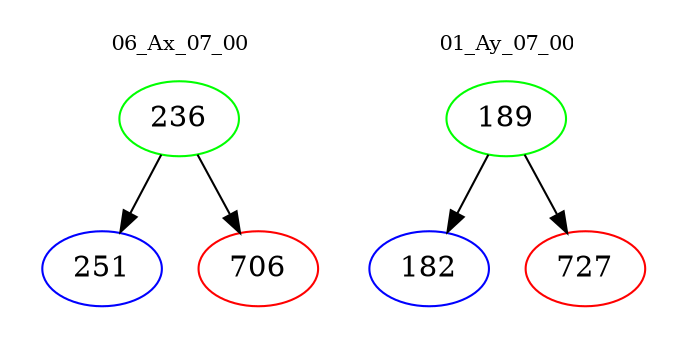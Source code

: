 digraph{
subgraph cluster_0 {
color = white
label = "06_Ax_07_00";
fontsize=10;
T0_236 [label="236", color="green"]
T0_236 -> T0_251 [color="black"]
T0_251 [label="251", color="blue"]
T0_236 -> T0_706 [color="black"]
T0_706 [label="706", color="red"]
}
subgraph cluster_1 {
color = white
label = "01_Ay_07_00";
fontsize=10;
T1_189 [label="189", color="green"]
T1_189 -> T1_182 [color="black"]
T1_182 [label="182", color="blue"]
T1_189 -> T1_727 [color="black"]
T1_727 [label="727", color="red"]
}
}
